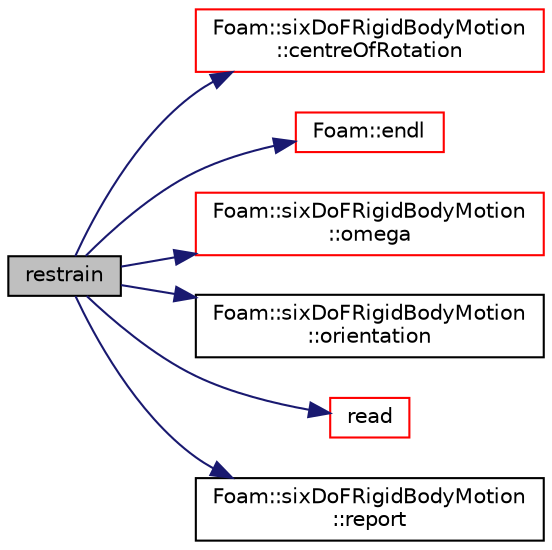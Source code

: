 digraph "restrain"
{
  bgcolor="transparent";
  edge [fontname="Helvetica",fontsize="10",labelfontname="Helvetica",labelfontsize="10"];
  node [fontname="Helvetica",fontsize="10",shape=record];
  rankdir="LR";
  Node1 [label="restrain",height=0.2,width=0.4,color="black", fillcolor="grey75", style="filled", fontcolor="black"];
  Node1 -> Node2 [color="midnightblue",fontsize="10",style="solid",fontname="Helvetica"];
  Node2 [label="Foam::sixDoFRigidBodyMotion\l::centreOfRotation",height=0.2,width=0.4,color="red",URL="$a02333.html#a2f8c6ae8506d71aa8038ba4a8f62ce3f",tooltip="Return the current centre of rotation. "];
  Node1 -> Node3 [color="midnightblue",fontsize="10",style="solid",fontname="Helvetica"];
  Node3 [label="Foam::endl",height=0.2,width=0.4,color="red",URL="$a10758.html#a2db8fe02a0d3909e9351bb4275b23ce4",tooltip="Add newline and flush stream. "];
  Node1 -> Node4 [color="midnightblue",fontsize="10",style="solid",fontname="Helvetica"];
  Node4 [label="Foam::sixDoFRigidBodyMotion\l::omega",height=0.2,width=0.4,color="red",URL="$a02333.html#a9ccb39bb1c549190b9e6379f6ab8683d",tooltip="Return the angular velocity in the global frame. "];
  Node1 -> Node5 [color="midnightblue",fontsize="10",style="solid",fontname="Helvetica"];
  Node5 [label="Foam::sixDoFRigidBodyMotion\l::orientation",height=0.2,width=0.4,color="black",URL="$a02333.html#ae5b91ef3c3ecc325d2910d2ce6a598f8",tooltip="Return the orientation tensor, Q. "];
  Node1 -> Node6 [color="midnightblue",fontsize="10",style="solid",fontname="Helvetica"];
  Node6 [label="read",height=0.2,width=0.4,color="red",URL="$a02408.html#affa21705bb326eaf3c87a5c6c1e56f3b",tooltip="Update properties from given dictionary. "];
  Node1 -> Node7 [color="midnightblue",fontsize="10",style="solid",fontname="Helvetica"];
  Node7 [label="Foam::sixDoFRigidBodyMotion\l::report",height=0.2,width=0.4,color="black",URL="$a02333.html#a50b8b2b1f26f4bc420265ecfd2816fb3",tooltip="Return the report Switch. "];
}
